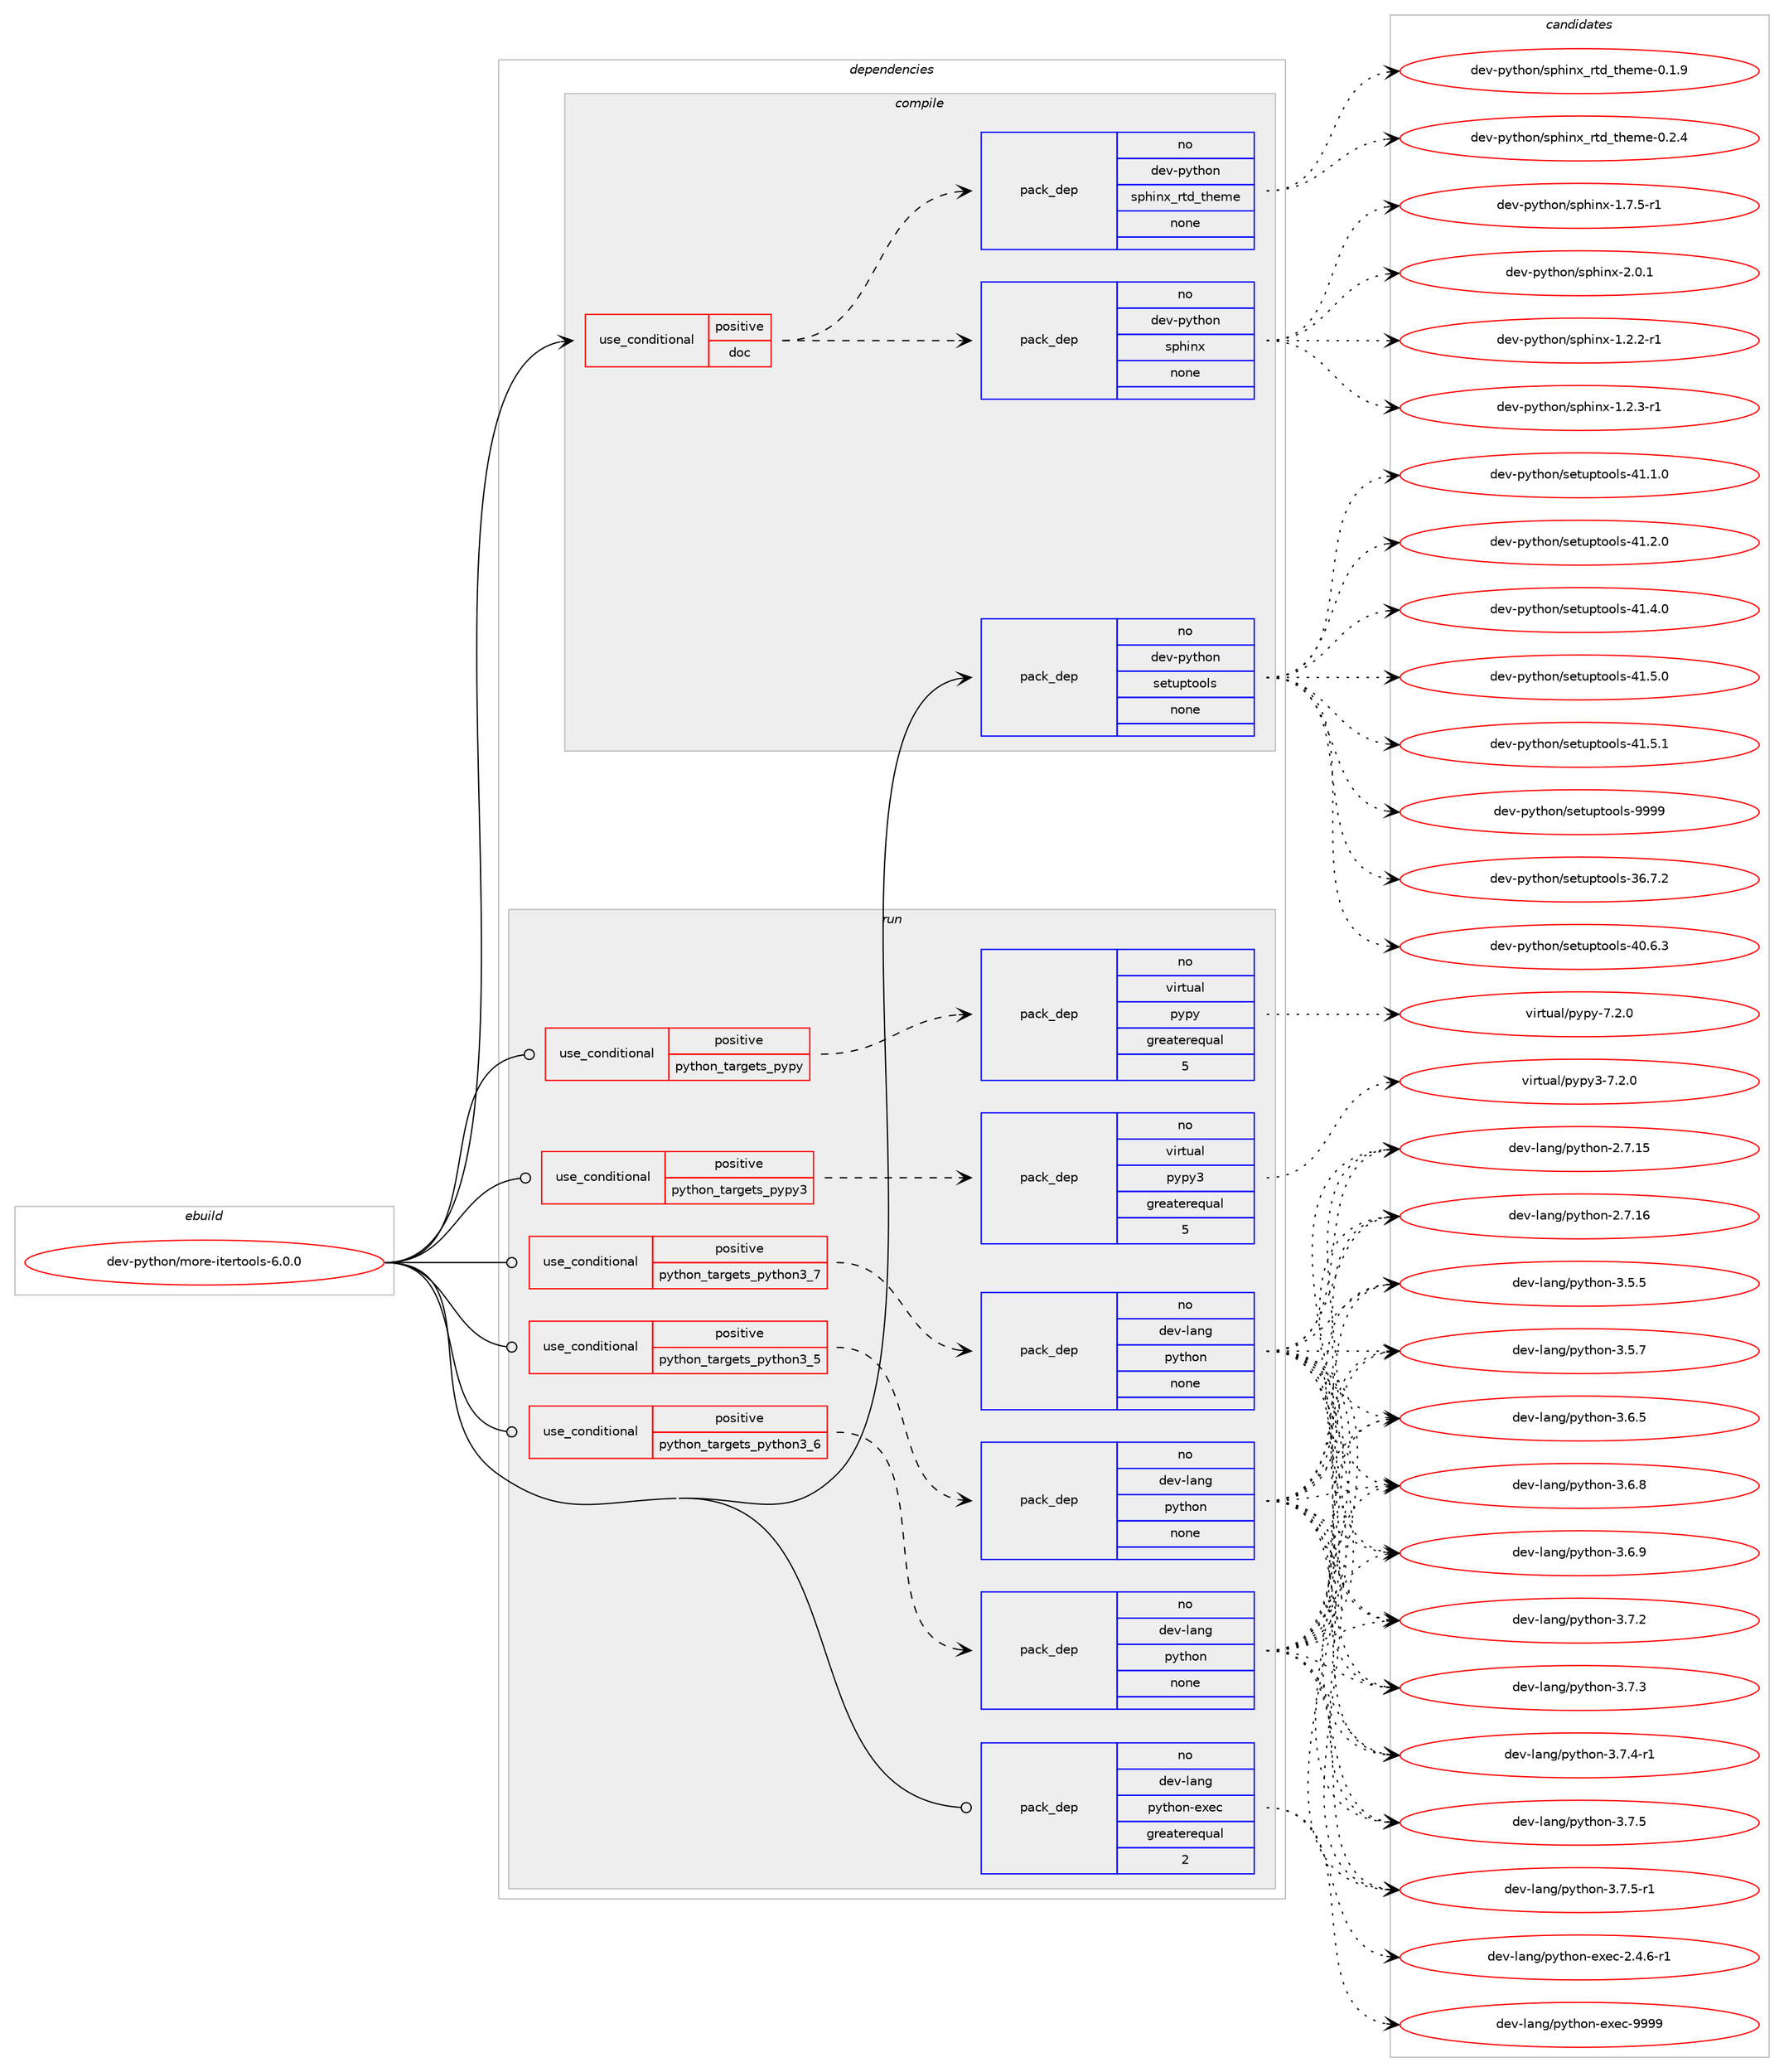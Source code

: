 digraph prolog {

# *************
# Graph options
# *************

newrank=true;
concentrate=true;
compound=true;
graph [rankdir=LR,fontname=Helvetica,fontsize=10,ranksep=1.5];#, ranksep=2.5, nodesep=0.2];
edge  [arrowhead=vee];
node  [fontname=Helvetica,fontsize=10];

# **********
# The ebuild
# **********

subgraph cluster_leftcol {
color=gray;
label=<<i>ebuild</i>>;
id [label="dev-python/more-itertools-6.0.0", color=red, width=4, href="../dev-python/more-itertools-6.0.0.svg"];
}

# ****************
# The dependencies
# ****************

subgraph cluster_midcol {
color=gray;
label=<<i>dependencies</i>>;
subgraph cluster_compile {
fillcolor="#eeeeee";
style=filled;
label=<<i>compile</i>>;
subgraph cond142651 {
dependency614982 [label=<<TABLE BORDER="0" CELLBORDER="1" CELLSPACING="0" CELLPADDING="4"><TR><TD ROWSPAN="3" CELLPADDING="10">use_conditional</TD></TR><TR><TD>positive</TD></TR><TR><TD>doc</TD></TR></TABLE>>, shape=none, color=red];
subgraph pack460526 {
dependency614983 [label=<<TABLE BORDER="0" CELLBORDER="1" CELLSPACING="0" CELLPADDING="4" WIDTH="220"><TR><TD ROWSPAN="6" CELLPADDING="30">pack_dep</TD></TR><TR><TD WIDTH="110">no</TD></TR><TR><TD>dev-python</TD></TR><TR><TD>sphinx</TD></TR><TR><TD>none</TD></TR><TR><TD></TD></TR></TABLE>>, shape=none, color=blue];
}
dependency614982:e -> dependency614983:w [weight=20,style="dashed",arrowhead="vee"];
subgraph pack460527 {
dependency614984 [label=<<TABLE BORDER="0" CELLBORDER="1" CELLSPACING="0" CELLPADDING="4" WIDTH="220"><TR><TD ROWSPAN="6" CELLPADDING="30">pack_dep</TD></TR><TR><TD WIDTH="110">no</TD></TR><TR><TD>dev-python</TD></TR><TR><TD>sphinx_rtd_theme</TD></TR><TR><TD>none</TD></TR><TR><TD></TD></TR></TABLE>>, shape=none, color=blue];
}
dependency614982:e -> dependency614984:w [weight=20,style="dashed",arrowhead="vee"];
}
id:e -> dependency614982:w [weight=20,style="solid",arrowhead="vee"];
subgraph pack460528 {
dependency614985 [label=<<TABLE BORDER="0" CELLBORDER="1" CELLSPACING="0" CELLPADDING="4" WIDTH="220"><TR><TD ROWSPAN="6" CELLPADDING="30">pack_dep</TD></TR><TR><TD WIDTH="110">no</TD></TR><TR><TD>dev-python</TD></TR><TR><TD>setuptools</TD></TR><TR><TD>none</TD></TR><TR><TD></TD></TR></TABLE>>, shape=none, color=blue];
}
id:e -> dependency614985:w [weight=20,style="solid",arrowhead="vee"];
}
subgraph cluster_compileandrun {
fillcolor="#eeeeee";
style=filled;
label=<<i>compile and run</i>>;
}
subgraph cluster_run {
fillcolor="#eeeeee";
style=filled;
label=<<i>run</i>>;
subgraph cond142652 {
dependency614986 [label=<<TABLE BORDER="0" CELLBORDER="1" CELLSPACING="0" CELLPADDING="4"><TR><TD ROWSPAN="3" CELLPADDING="10">use_conditional</TD></TR><TR><TD>positive</TD></TR><TR><TD>python_targets_pypy</TD></TR></TABLE>>, shape=none, color=red];
subgraph pack460529 {
dependency614987 [label=<<TABLE BORDER="0" CELLBORDER="1" CELLSPACING="0" CELLPADDING="4" WIDTH="220"><TR><TD ROWSPAN="6" CELLPADDING="30">pack_dep</TD></TR><TR><TD WIDTH="110">no</TD></TR><TR><TD>virtual</TD></TR><TR><TD>pypy</TD></TR><TR><TD>greaterequal</TD></TR><TR><TD>5</TD></TR></TABLE>>, shape=none, color=blue];
}
dependency614986:e -> dependency614987:w [weight=20,style="dashed",arrowhead="vee"];
}
id:e -> dependency614986:w [weight=20,style="solid",arrowhead="odot"];
subgraph cond142653 {
dependency614988 [label=<<TABLE BORDER="0" CELLBORDER="1" CELLSPACING="0" CELLPADDING="4"><TR><TD ROWSPAN="3" CELLPADDING="10">use_conditional</TD></TR><TR><TD>positive</TD></TR><TR><TD>python_targets_pypy3</TD></TR></TABLE>>, shape=none, color=red];
subgraph pack460530 {
dependency614989 [label=<<TABLE BORDER="0" CELLBORDER="1" CELLSPACING="0" CELLPADDING="4" WIDTH="220"><TR><TD ROWSPAN="6" CELLPADDING="30">pack_dep</TD></TR><TR><TD WIDTH="110">no</TD></TR><TR><TD>virtual</TD></TR><TR><TD>pypy3</TD></TR><TR><TD>greaterequal</TD></TR><TR><TD>5</TD></TR></TABLE>>, shape=none, color=blue];
}
dependency614988:e -> dependency614989:w [weight=20,style="dashed",arrowhead="vee"];
}
id:e -> dependency614988:w [weight=20,style="solid",arrowhead="odot"];
subgraph cond142654 {
dependency614990 [label=<<TABLE BORDER="0" CELLBORDER="1" CELLSPACING="0" CELLPADDING="4"><TR><TD ROWSPAN="3" CELLPADDING="10">use_conditional</TD></TR><TR><TD>positive</TD></TR><TR><TD>python_targets_python3_5</TD></TR></TABLE>>, shape=none, color=red];
subgraph pack460531 {
dependency614991 [label=<<TABLE BORDER="0" CELLBORDER="1" CELLSPACING="0" CELLPADDING="4" WIDTH="220"><TR><TD ROWSPAN="6" CELLPADDING="30">pack_dep</TD></TR><TR><TD WIDTH="110">no</TD></TR><TR><TD>dev-lang</TD></TR><TR><TD>python</TD></TR><TR><TD>none</TD></TR><TR><TD></TD></TR></TABLE>>, shape=none, color=blue];
}
dependency614990:e -> dependency614991:w [weight=20,style="dashed",arrowhead="vee"];
}
id:e -> dependency614990:w [weight=20,style="solid",arrowhead="odot"];
subgraph cond142655 {
dependency614992 [label=<<TABLE BORDER="0" CELLBORDER="1" CELLSPACING="0" CELLPADDING="4"><TR><TD ROWSPAN="3" CELLPADDING="10">use_conditional</TD></TR><TR><TD>positive</TD></TR><TR><TD>python_targets_python3_6</TD></TR></TABLE>>, shape=none, color=red];
subgraph pack460532 {
dependency614993 [label=<<TABLE BORDER="0" CELLBORDER="1" CELLSPACING="0" CELLPADDING="4" WIDTH="220"><TR><TD ROWSPAN="6" CELLPADDING="30">pack_dep</TD></TR><TR><TD WIDTH="110">no</TD></TR><TR><TD>dev-lang</TD></TR><TR><TD>python</TD></TR><TR><TD>none</TD></TR><TR><TD></TD></TR></TABLE>>, shape=none, color=blue];
}
dependency614992:e -> dependency614993:w [weight=20,style="dashed",arrowhead="vee"];
}
id:e -> dependency614992:w [weight=20,style="solid",arrowhead="odot"];
subgraph cond142656 {
dependency614994 [label=<<TABLE BORDER="0" CELLBORDER="1" CELLSPACING="0" CELLPADDING="4"><TR><TD ROWSPAN="3" CELLPADDING="10">use_conditional</TD></TR><TR><TD>positive</TD></TR><TR><TD>python_targets_python3_7</TD></TR></TABLE>>, shape=none, color=red];
subgraph pack460533 {
dependency614995 [label=<<TABLE BORDER="0" CELLBORDER="1" CELLSPACING="0" CELLPADDING="4" WIDTH="220"><TR><TD ROWSPAN="6" CELLPADDING="30">pack_dep</TD></TR><TR><TD WIDTH="110">no</TD></TR><TR><TD>dev-lang</TD></TR><TR><TD>python</TD></TR><TR><TD>none</TD></TR><TR><TD></TD></TR></TABLE>>, shape=none, color=blue];
}
dependency614994:e -> dependency614995:w [weight=20,style="dashed",arrowhead="vee"];
}
id:e -> dependency614994:w [weight=20,style="solid",arrowhead="odot"];
subgraph pack460534 {
dependency614996 [label=<<TABLE BORDER="0" CELLBORDER="1" CELLSPACING="0" CELLPADDING="4" WIDTH="220"><TR><TD ROWSPAN="6" CELLPADDING="30">pack_dep</TD></TR><TR><TD WIDTH="110">no</TD></TR><TR><TD>dev-lang</TD></TR><TR><TD>python-exec</TD></TR><TR><TD>greaterequal</TD></TR><TR><TD>2</TD></TR></TABLE>>, shape=none, color=blue];
}
id:e -> dependency614996:w [weight=20,style="solid",arrowhead="odot"];
}
}

# **************
# The candidates
# **************

subgraph cluster_choices {
rank=same;
color=gray;
label=<<i>candidates</i>>;

subgraph choice460526 {
color=black;
nodesep=1;
choice10010111845112121116104111110471151121041051101204549465046504511449 [label="dev-python/sphinx-1.2.2-r1", color=red, width=4,href="../dev-python/sphinx-1.2.2-r1.svg"];
choice10010111845112121116104111110471151121041051101204549465046514511449 [label="dev-python/sphinx-1.2.3-r1", color=red, width=4,href="../dev-python/sphinx-1.2.3-r1.svg"];
choice10010111845112121116104111110471151121041051101204549465546534511449 [label="dev-python/sphinx-1.7.5-r1", color=red, width=4,href="../dev-python/sphinx-1.7.5-r1.svg"];
choice1001011184511212111610411111047115112104105110120455046484649 [label="dev-python/sphinx-2.0.1", color=red, width=4,href="../dev-python/sphinx-2.0.1.svg"];
dependency614983:e -> choice10010111845112121116104111110471151121041051101204549465046504511449:w [style=dotted,weight="100"];
dependency614983:e -> choice10010111845112121116104111110471151121041051101204549465046514511449:w [style=dotted,weight="100"];
dependency614983:e -> choice10010111845112121116104111110471151121041051101204549465546534511449:w [style=dotted,weight="100"];
dependency614983:e -> choice1001011184511212111610411111047115112104105110120455046484649:w [style=dotted,weight="100"];
}
subgraph choice460527 {
color=black;
nodesep=1;
choice10010111845112121116104111110471151121041051101209511411610095116104101109101454846494657 [label="dev-python/sphinx_rtd_theme-0.1.9", color=red, width=4,href="../dev-python/sphinx_rtd_theme-0.1.9.svg"];
choice10010111845112121116104111110471151121041051101209511411610095116104101109101454846504652 [label="dev-python/sphinx_rtd_theme-0.2.4", color=red, width=4,href="../dev-python/sphinx_rtd_theme-0.2.4.svg"];
dependency614984:e -> choice10010111845112121116104111110471151121041051101209511411610095116104101109101454846494657:w [style=dotted,weight="100"];
dependency614984:e -> choice10010111845112121116104111110471151121041051101209511411610095116104101109101454846504652:w [style=dotted,weight="100"];
}
subgraph choice460528 {
color=black;
nodesep=1;
choice100101118451121211161041111104711510111611711211611111110811545515446554650 [label="dev-python/setuptools-36.7.2", color=red, width=4,href="../dev-python/setuptools-36.7.2.svg"];
choice100101118451121211161041111104711510111611711211611111110811545524846544651 [label="dev-python/setuptools-40.6.3", color=red, width=4,href="../dev-python/setuptools-40.6.3.svg"];
choice100101118451121211161041111104711510111611711211611111110811545524946494648 [label="dev-python/setuptools-41.1.0", color=red, width=4,href="../dev-python/setuptools-41.1.0.svg"];
choice100101118451121211161041111104711510111611711211611111110811545524946504648 [label="dev-python/setuptools-41.2.0", color=red, width=4,href="../dev-python/setuptools-41.2.0.svg"];
choice100101118451121211161041111104711510111611711211611111110811545524946524648 [label="dev-python/setuptools-41.4.0", color=red, width=4,href="../dev-python/setuptools-41.4.0.svg"];
choice100101118451121211161041111104711510111611711211611111110811545524946534648 [label="dev-python/setuptools-41.5.0", color=red, width=4,href="../dev-python/setuptools-41.5.0.svg"];
choice100101118451121211161041111104711510111611711211611111110811545524946534649 [label="dev-python/setuptools-41.5.1", color=red, width=4,href="../dev-python/setuptools-41.5.1.svg"];
choice10010111845112121116104111110471151011161171121161111111081154557575757 [label="dev-python/setuptools-9999", color=red, width=4,href="../dev-python/setuptools-9999.svg"];
dependency614985:e -> choice100101118451121211161041111104711510111611711211611111110811545515446554650:w [style=dotted,weight="100"];
dependency614985:e -> choice100101118451121211161041111104711510111611711211611111110811545524846544651:w [style=dotted,weight="100"];
dependency614985:e -> choice100101118451121211161041111104711510111611711211611111110811545524946494648:w [style=dotted,weight="100"];
dependency614985:e -> choice100101118451121211161041111104711510111611711211611111110811545524946504648:w [style=dotted,weight="100"];
dependency614985:e -> choice100101118451121211161041111104711510111611711211611111110811545524946524648:w [style=dotted,weight="100"];
dependency614985:e -> choice100101118451121211161041111104711510111611711211611111110811545524946534648:w [style=dotted,weight="100"];
dependency614985:e -> choice100101118451121211161041111104711510111611711211611111110811545524946534649:w [style=dotted,weight="100"];
dependency614985:e -> choice10010111845112121116104111110471151011161171121161111111081154557575757:w [style=dotted,weight="100"];
}
subgraph choice460529 {
color=black;
nodesep=1;
choice1181051141161179710847112121112121455546504648 [label="virtual/pypy-7.2.0", color=red, width=4,href="../virtual/pypy-7.2.0.svg"];
dependency614987:e -> choice1181051141161179710847112121112121455546504648:w [style=dotted,weight="100"];
}
subgraph choice460530 {
color=black;
nodesep=1;
choice118105114116117971084711212111212151455546504648 [label="virtual/pypy3-7.2.0", color=red, width=4,href="../virtual/pypy3-7.2.0.svg"];
dependency614989:e -> choice118105114116117971084711212111212151455546504648:w [style=dotted,weight="100"];
}
subgraph choice460531 {
color=black;
nodesep=1;
choice10010111845108971101034711212111610411111045504655464953 [label="dev-lang/python-2.7.15", color=red, width=4,href="../dev-lang/python-2.7.15.svg"];
choice10010111845108971101034711212111610411111045504655464954 [label="dev-lang/python-2.7.16", color=red, width=4,href="../dev-lang/python-2.7.16.svg"];
choice100101118451089711010347112121116104111110455146534653 [label="dev-lang/python-3.5.5", color=red, width=4,href="../dev-lang/python-3.5.5.svg"];
choice100101118451089711010347112121116104111110455146534655 [label="dev-lang/python-3.5.7", color=red, width=4,href="../dev-lang/python-3.5.7.svg"];
choice100101118451089711010347112121116104111110455146544653 [label="dev-lang/python-3.6.5", color=red, width=4,href="../dev-lang/python-3.6.5.svg"];
choice100101118451089711010347112121116104111110455146544656 [label="dev-lang/python-3.6.8", color=red, width=4,href="../dev-lang/python-3.6.8.svg"];
choice100101118451089711010347112121116104111110455146544657 [label="dev-lang/python-3.6.9", color=red, width=4,href="../dev-lang/python-3.6.9.svg"];
choice100101118451089711010347112121116104111110455146554650 [label="dev-lang/python-3.7.2", color=red, width=4,href="../dev-lang/python-3.7.2.svg"];
choice100101118451089711010347112121116104111110455146554651 [label="dev-lang/python-3.7.3", color=red, width=4,href="../dev-lang/python-3.7.3.svg"];
choice1001011184510897110103471121211161041111104551465546524511449 [label="dev-lang/python-3.7.4-r1", color=red, width=4,href="../dev-lang/python-3.7.4-r1.svg"];
choice100101118451089711010347112121116104111110455146554653 [label="dev-lang/python-3.7.5", color=red, width=4,href="../dev-lang/python-3.7.5.svg"];
choice1001011184510897110103471121211161041111104551465546534511449 [label="dev-lang/python-3.7.5-r1", color=red, width=4,href="../dev-lang/python-3.7.5-r1.svg"];
dependency614991:e -> choice10010111845108971101034711212111610411111045504655464953:w [style=dotted,weight="100"];
dependency614991:e -> choice10010111845108971101034711212111610411111045504655464954:w [style=dotted,weight="100"];
dependency614991:e -> choice100101118451089711010347112121116104111110455146534653:w [style=dotted,weight="100"];
dependency614991:e -> choice100101118451089711010347112121116104111110455146534655:w [style=dotted,weight="100"];
dependency614991:e -> choice100101118451089711010347112121116104111110455146544653:w [style=dotted,weight="100"];
dependency614991:e -> choice100101118451089711010347112121116104111110455146544656:w [style=dotted,weight="100"];
dependency614991:e -> choice100101118451089711010347112121116104111110455146544657:w [style=dotted,weight="100"];
dependency614991:e -> choice100101118451089711010347112121116104111110455146554650:w [style=dotted,weight="100"];
dependency614991:e -> choice100101118451089711010347112121116104111110455146554651:w [style=dotted,weight="100"];
dependency614991:e -> choice1001011184510897110103471121211161041111104551465546524511449:w [style=dotted,weight="100"];
dependency614991:e -> choice100101118451089711010347112121116104111110455146554653:w [style=dotted,weight="100"];
dependency614991:e -> choice1001011184510897110103471121211161041111104551465546534511449:w [style=dotted,weight="100"];
}
subgraph choice460532 {
color=black;
nodesep=1;
choice10010111845108971101034711212111610411111045504655464953 [label="dev-lang/python-2.7.15", color=red, width=4,href="../dev-lang/python-2.7.15.svg"];
choice10010111845108971101034711212111610411111045504655464954 [label="dev-lang/python-2.7.16", color=red, width=4,href="../dev-lang/python-2.7.16.svg"];
choice100101118451089711010347112121116104111110455146534653 [label="dev-lang/python-3.5.5", color=red, width=4,href="../dev-lang/python-3.5.5.svg"];
choice100101118451089711010347112121116104111110455146534655 [label="dev-lang/python-3.5.7", color=red, width=4,href="../dev-lang/python-3.5.7.svg"];
choice100101118451089711010347112121116104111110455146544653 [label="dev-lang/python-3.6.5", color=red, width=4,href="../dev-lang/python-3.6.5.svg"];
choice100101118451089711010347112121116104111110455146544656 [label="dev-lang/python-3.6.8", color=red, width=4,href="../dev-lang/python-3.6.8.svg"];
choice100101118451089711010347112121116104111110455146544657 [label="dev-lang/python-3.6.9", color=red, width=4,href="../dev-lang/python-3.6.9.svg"];
choice100101118451089711010347112121116104111110455146554650 [label="dev-lang/python-3.7.2", color=red, width=4,href="../dev-lang/python-3.7.2.svg"];
choice100101118451089711010347112121116104111110455146554651 [label="dev-lang/python-3.7.3", color=red, width=4,href="../dev-lang/python-3.7.3.svg"];
choice1001011184510897110103471121211161041111104551465546524511449 [label="dev-lang/python-3.7.4-r1", color=red, width=4,href="../dev-lang/python-3.7.4-r1.svg"];
choice100101118451089711010347112121116104111110455146554653 [label="dev-lang/python-3.7.5", color=red, width=4,href="../dev-lang/python-3.7.5.svg"];
choice1001011184510897110103471121211161041111104551465546534511449 [label="dev-lang/python-3.7.5-r1", color=red, width=4,href="../dev-lang/python-3.7.5-r1.svg"];
dependency614993:e -> choice10010111845108971101034711212111610411111045504655464953:w [style=dotted,weight="100"];
dependency614993:e -> choice10010111845108971101034711212111610411111045504655464954:w [style=dotted,weight="100"];
dependency614993:e -> choice100101118451089711010347112121116104111110455146534653:w [style=dotted,weight="100"];
dependency614993:e -> choice100101118451089711010347112121116104111110455146534655:w [style=dotted,weight="100"];
dependency614993:e -> choice100101118451089711010347112121116104111110455146544653:w [style=dotted,weight="100"];
dependency614993:e -> choice100101118451089711010347112121116104111110455146544656:w [style=dotted,weight="100"];
dependency614993:e -> choice100101118451089711010347112121116104111110455146544657:w [style=dotted,weight="100"];
dependency614993:e -> choice100101118451089711010347112121116104111110455146554650:w [style=dotted,weight="100"];
dependency614993:e -> choice100101118451089711010347112121116104111110455146554651:w [style=dotted,weight="100"];
dependency614993:e -> choice1001011184510897110103471121211161041111104551465546524511449:w [style=dotted,weight="100"];
dependency614993:e -> choice100101118451089711010347112121116104111110455146554653:w [style=dotted,weight="100"];
dependency614993:e -> choice1001011184510897110103471121211161041111104551465546534511449:w [style=dotted,weight="100"];
}
subgraph choice460533 {
color=black;
nodesep=1;
choice10010111845108971101034711212111610411111045504655464953 [label="dev-lang/python-2.7.15", color=red, width=4,href="../dev-lang/python-2.7.15.svg"];
choice10010111845108971101034711212111610411111045504655464954 [label="dev-lang/python-2.7.16", color=red, width=4,href="../dev-lang/python-2.7.16.svg"];
choice100101118451089711010347112121116104111110455146534653 [label="dev-lang/python-3.5.5", color=red, width=4,href="../dev-lang/python-3.5.5.svg"];
choice100101118451089711010347112121116104111110455146534655 [label="dev-lang/python-3.5.7", color=red, width=4,href="../dev-lang/python-3.5.7.svg"];
choice100101118451089711010347112121116104111110455146544653 [label="dev-lang/python-3.6.5", color=red, width=4,href="../dev-lang/python-3.6.5.svg"];
choice100101118451089711010347112121116104111110455146544656 [label="dev-lang/python-3.6.8", color=red, width=4,href="../dev-lang/python-3.6.8.svg"];
choice100101118451089711010347112121116104111110455146544657 [label="dev-lang/python-3.6.9", color=red, width=4,href="../dev-lang/python-3.6.9.svg"];
choice100101118451089711010347112121116104111110455146554650 [label="dev-lang/python-3.7.2", color=red, width=4,href="../dev-lang/python-3.7.2.svg"];
choice100101118451089711010347112121116104111110455146554651 [label="dev-lang/python-3.7.3", color=red, width=4,href="../dev-lang/python-3.7.3.svg"];
choice1001011184510897110103471121211161041111104551465546524511449 [label="dev-lang/python-3.7.4-r1", color=red, width=4,href="../dev-lang/python-3.7.4-r1.svg"];
choice100101118451089711010347112121116104111110455146554653 [label="dev-lang/python-3.7.5", color=red, width=4,href="../dev-lang/python-3.7.5.svg"];
choice1001011184510897110103471121211161041111104551465546534511449 [label="dev-lang/python-3.7.5-r1", color=red, width=4,href="../dev-lang/python-3.7.5-r1.svg"];
dependency614995:e -> choice10010111845108971101034711212111610411111045504655464953:w [style=dotted,weight="100"];
dependency614995:e -> choice10010111845108971101034711212111610411111045504655464954:w [style=dotted,weight="100"];
dependency614995:e -> choice100101118451089711010347112121116104111110455146534653:w [style=dotted,weight="100"];
dependency614995:e -> choice100101118451089711010347112121116104111110455146534655:w [style=dotted,weight="100"];
dependency614995:e -> choice100101118451089711010347112121116104111110455146544653:w [style=dotted,weight="100"];
dependency614995:e -> choice100101118451089711010347112121116104111110455146544656:w [style=dotted,weight="100"];
dependency614995:e -> choice100101118451089711010347112121116104111110455146544657:w [style=dotted,weight="100"];
dependency614995:e -> choice100101118451089711010347112121116104111110455146554650:w [style=dotted,weight="100"];
dependency614995:e -> choice100101118451089711010347112121116104111110455146554651:w [style=dotted,weight="100"];
dependency614995:e -> choice1001011184510897110103471121211161041111104551465546524511449:w [style=dotted,weight="100"];
dependency614995:e -> choice100101118451089711010347112121116104111110455146554653:w [style=dotted,weight="100"];
dependency614995:e -> choice1001011184510897110103471121211161041111104551465546534511449:w [style=dotted,weight="100"];
}
subgraph choice460534 {
color=black;
nodesep=1;
choice10010111845108971101034711212111610411111045101120101994550465246544511449 [label="dev-lang/python-exec-2.4.6-r1", color=red, width=4,href="../dev-lang/python-exec-2.4.6-r1.svg"];
choice10010111845108971101034711212111610411111045101120101994557575757 [label="dev-lang/python-exec-9999", color=red, width=4,href="../dev-lang/python-exec-9999.svg"];
dependency614996:e -> choice10010111845108971101034711212111610411111045101120101994550465246544511449:w [style=dotted,weight="100"];
dependency614996:e -> choice10010111845108971101034711212111610411111045101120101994557575757:w [style=dotted,weight="100"];
}
}

}
